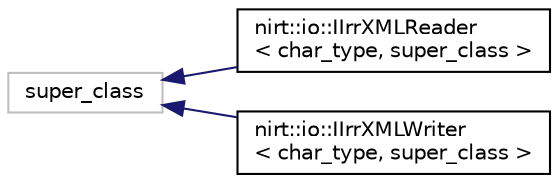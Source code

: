 digraph "Graphical Class Hierarchy"
{
 // LATEX_PDF_SIZE
  edge [fontname="Helvetica",fontsize="10",labelfontname="Helvetica",labelfontsize="10"];
  node [fontname="Helvetica",fontsize="10",shape=record];
  rankdir="LR";
  Node0 [label="super_class",height=0.2,width=0.4,color="grey75", fillcolor="white", style="filled",tooltip=" "];
  Node0 -> Node1 [dir="back",color="midnightblue",fontsize="10",style="solid",fontname="Helvetica"];
  Node1 [label="nirt::io::IIrrXMLReader\l\< char_type, super_class \>",height=0.2,width=0.4,color="black", fillcolor="white", style="filled",URL="$classnirt_1_1io_1_1IIrrXMLReader.html",tooltip="Interface providing easy read access to a XML file."];
  Node0 -> Node2 [dir="back",color="midnightblue",fontsize="10",style="solid",fontname="Helvetica"];
  Node2 [label="nirt::io::IIrrXMLWriter\l\< char_type, super_class \>",height=0.2,width=0.4,color="black", fillcolor="white", style="filled",URL="$classnirt_1_1io_1_1IIrrXMLWriter.html",tooltip="Interface providing methods for making it easier to write XML files."];
}
